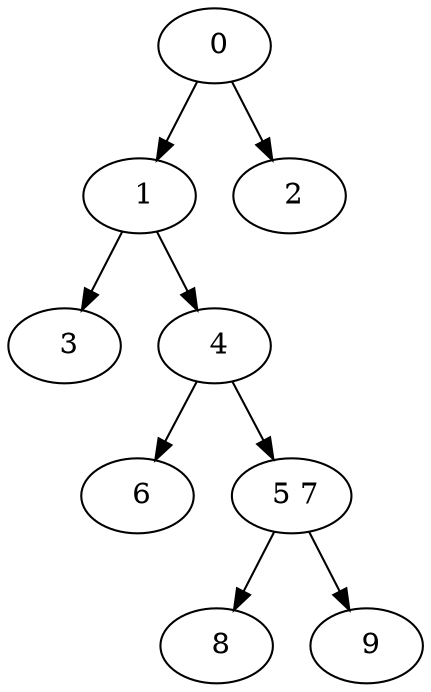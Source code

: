digraph mytree {
" 0" -> " 1";
" 0" -> " 2";
" 1" -> " 3";
" 1" -> " 4";
" 3";
" 4" -> " 6";
" 4" -> " 5 7";
" 6";
" 5 7" -> " 8";
" 5 7" -> " 9";
" 8";
" 9";
" 2";
}
